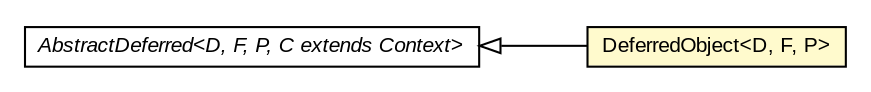 #!/usr/local/bin/dot
#
# Class diagram 
# Generated by UMLGraph version R5_6-24-gf6e263 (http://www.umlgraph.org/)
#

digraph G {
	edge [fontname="arial",fontsize=10,labelfontname="arial",labelfontsize=10];
	node [fontname="arial",fontsize=10,shape=plaintext];
	nodesep=0.25;
	ranksep=0.5;
	rankdir=LR;
	// org.turbogwt.core.future.shared.impl.DeferredObject<D, F, P>
	c496 [label=<<table title="org.turbogwt.core.future.shared.impl.DeferredObject" border="0" cellborder="1" cellspacing="0" cellpadding="2" port="p" bgcolor="lemonChiffon" href="./DeferredObject.html">
		<tr><td><table border="0" cellspacing="0" cellpadding="1">
<tr><td align="center" balign="center"> DeferredObject&lt;D, F, P&gt; </td></tr>
		</table></td></tr>
		</table>>, URL="./DeferredObject.html", fontname="arial", fontcolor="black", fontsize=10.0];
	// org.turbogwt.core.future.shared.impl.AbstractDeferred<D, F, P, C extends org.turbogwt.core.future.shared.Context>
	c499 [label=<<table title="org.turbogwt.core.future.shared.impl.AbstractDeferred" border="0" cellborder="1" cellspacing="0" cellpadding="2" port="p" href="./AbstractDeferred.html">
		<tr><td><table border="0" cellspacing="0" cellpadding="1">
<tr><td align="center" balign="center"><font face="arial italic"> AbstractDeferred&lt;D, F, P, C extends Context&gt; </font></td></tr>
		</table></td></tr>
		</table>>, URL="./AbstractDeferred.html", fontname="arial", fontcolor="black", fontsize=10.0];
	//org.turbogwt.core.future.shared.impl.DeferredObject<D, F, P> extends org.turbogwt.core.future.shared.impl.AbstractDeferred<D, F, P, org.turbogwt.core.future.shared.Context>
	c499:p -> c496:p [dir=back,arrowtail=empty];
}

